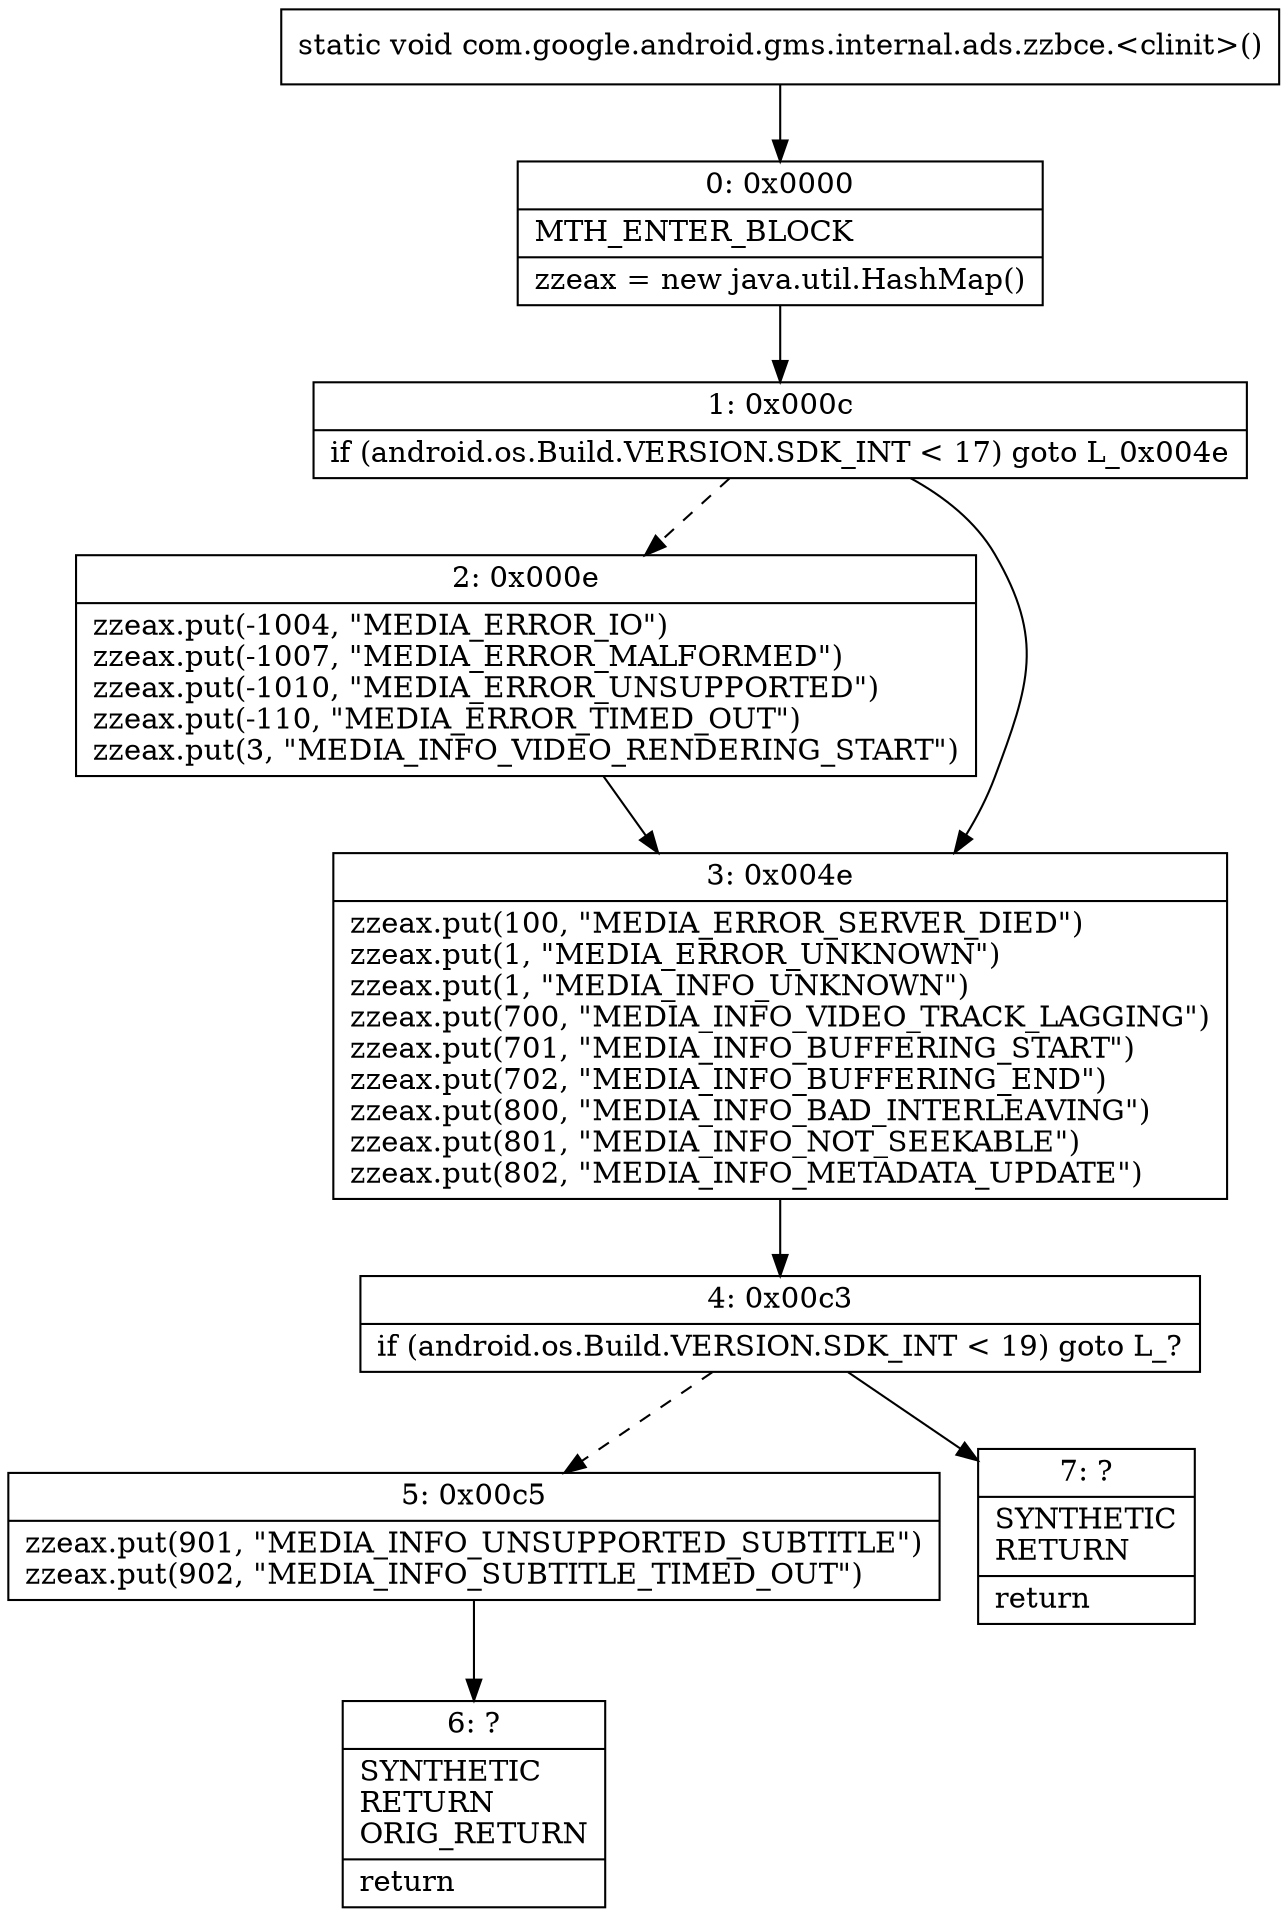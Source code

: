 digraph "CFG forcom.google.android.gms.internal.ads.zzbce.\<clinit\>()V" {
Node_0 [shape=record,label="{0\:\ 0x0000|MTH_ENTER_BLOCK\l|zzeax = new java.util.HashMap()\l}"];
Node_1 [shape=record,label="{1\:\ 0x000c|if (android.os.Build.VERSION.SDK_INT \< 17) goto L_0x004e\l}"];
Node_2 [shape=record,label="{2\:\ 0x000e|zzeax.put(\-1004, \"MEDIA_ERROR_IO\")\lzzeax.put(\-1007, \"MEDIA_ERROR_MALFORMED\")\lzzeax.put(\-1010, \"MEDIA_ERROR_UNSUPPORTED\")\lzzeax.put(\-110, \"MEDIA_ERROR_TIMED_OUT\")\lzzeax.put(3, \"MEDIA_INFO_VIDEO_RENDERING_START\")\l}"];
Node_3 [shape=record,label="{3\:\ 0x004e|zzeax.put(100, \"MEDIA_ERROR_SERVER_DIED\")\lzzeax.put(1, \"MEDIA_ERROR_UNKNOWN\")\lzzeax.put(1, \"MEDIA_INFO_UNKNOWN\")\lzzeax.put(700, \"MEDIA_INFO_VIDEO_TRACK_LAGGING\")\lzzeax.put(701, \"MEDIA_INFO_BUFFERING_START\")\lzzeax.put(702, \"MEDIA_INFO_BUFFERING_END\")\lzzeax.put(800, \"MEDIA_INFO_BAD_INTERLEAVING\")\lzzeax.put(801, \"MEDIA_INFO_NOT_SEEKABLE\")\lzzeax.put(802, \"MEDIA_INFO_METADATA_UPDATE\")\l}"];
Node_4 [shape=record,label="{4\:\ 0x00c3|if (android.os.Build.VERSION.SDK_INT \< 19) goto L_?\l}"];
Node_5 [shape=record,label="{5\:\ 0x00c5|zzeax.put(901, \"MEDIA_INFO_UNSUPPORTED_SUBTITLE\")\lzzeax.put(902, \"MEDIA_INFO_SUBTITLE_TIMED_OUT\")\l}"];
Node_6 [shape=record,label="{6\:\ ?|SYNTHETIC\lRETURN\lORIG_RETURN\l|return\l}"];
Node_7 [shape=record,label="{7\:\ ?|SYNTHETIC\lRETURN\l|return\l}"];
MethodNode[shape=record,label="{static void com.google.android.gms.internal.ads.zzbce.\<clinit\>() }"];
MethodNode -> Node_0;
Node_0 -> Node_1;
Node_1 -> Node_2[style=dashed];
Node_1 -> Node_3;
Node_2 -> Node_3;
Node_3 -> Node_4;
Node_4 -> Node_5[style=dashed];
Node_4 -> Node_7;
Node_5 -> Node_6;
}

